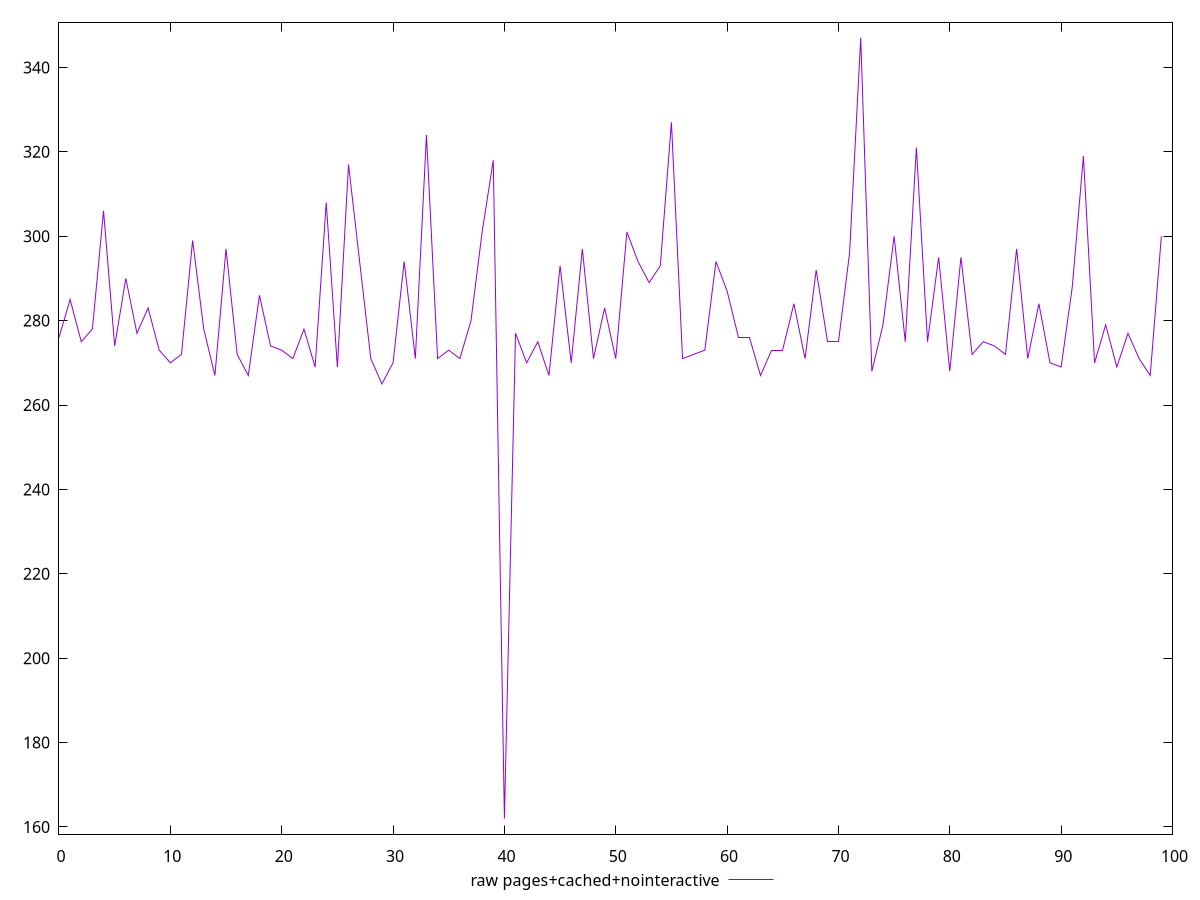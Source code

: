 $_rawPagesCachedNointeractive <<EOF
276
285
274.99999999999727
277.9999999999991
306.0000000000018
274
289.9999999999991
277
283.0000000000009
273
270
271.9999999999982
298.9999999999982
278.0000000000018
267
297.0000000000009
272
267.0000000000009
286
274
273.0000000000018
271
277.9999999999991
269
308
269
317
294
270.9999999999982
265
269.9999999999991
294
271
323.99999999999727
271
273
271
280
301
318
162
276.9999999999991
269.99999999999727
275
266.9999999999991
293.0000000000009
270
296.9999999999991
270.9999999999991
283
271
301
294
289
292.9999999999991
326.9999999999982
271
272
272.9999999999982
294
287
275.9999999999991
276
267
272.9999999999982
273.0000000000009
283.9999999999982
271
291.9999999999982
274.9999999999991
274.9999999999991
295.9999999999982
347
268.0000000000018
279
299.9999999999991
275
321.0000000000018
274.9999999999982
295
267.9999999999991
294.9999999999982
271.9999999999991
275
274
272
296.9999999999982
270.9999999999982
284
269.99999999999636
268.9999999999982
288.0000000000009
318.9999999999991
270
279
269
276.9999999999982
270.9999999999991
267
299.9999999999991
EOF
set key outside below
set terminal pngcairo
set output "report_00005_2020-11-02T22-26-11.212Z/total-blocking-time/pages+cached+nointeractive//raw.png"
set yrange [158.3:350.7]
plot $_rawPagesCachedNointeractive title "raw pages+cached+nointeractive" with line ,